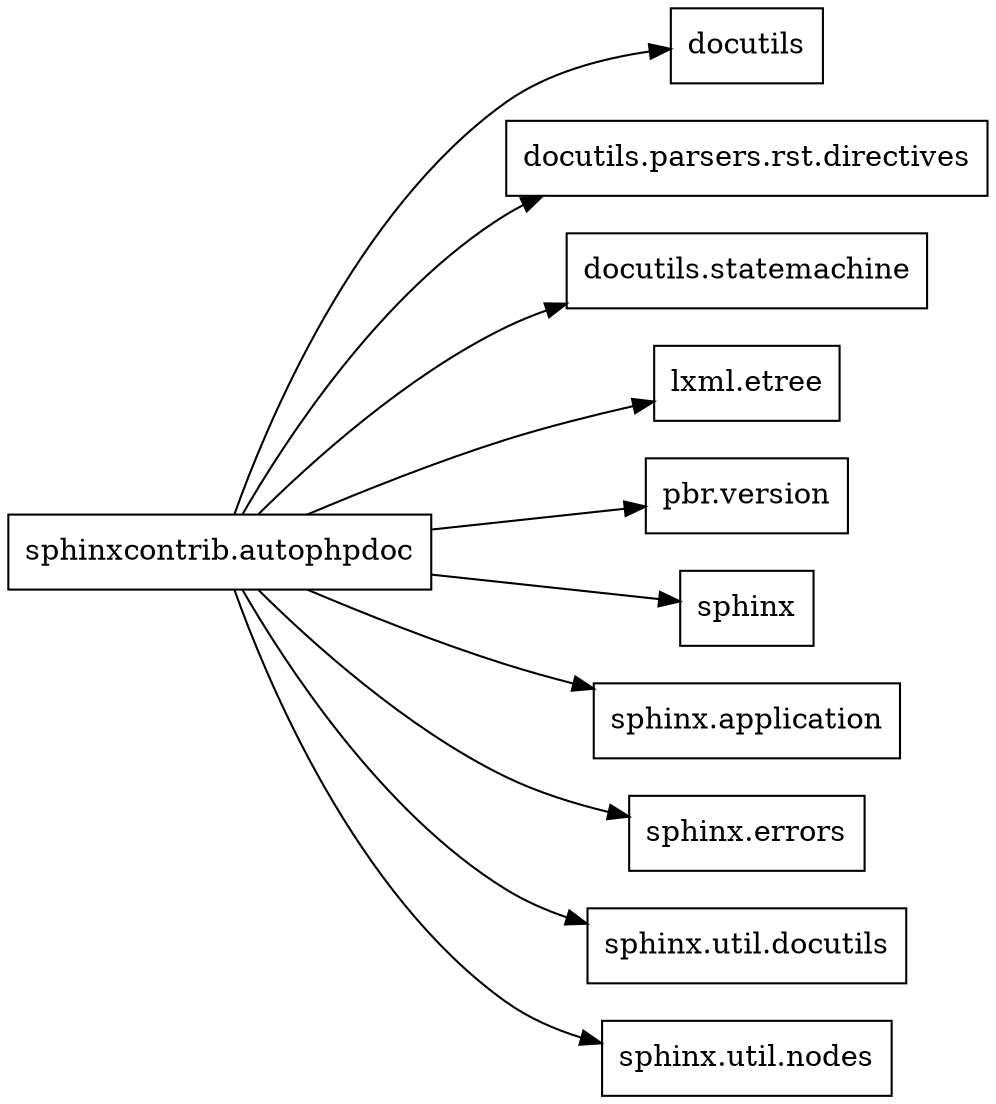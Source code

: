 digraph "pylintgraph" {
rankdir=LR
charset="utf-8"
URL="." node[shape="box"]
"docutils" [];
"sphinxcontrib.autophpdoc" [];
"docutils.parsers.rst.directives" [];
"docutils.statemachine" [];
"lxml.etree" [];
"pbr.version" [];
"sphinx" [];
"sphinx.application" [];
"sphinx.errors" [];
"sphinx.util.docutils" [];
"sphinx.util.nodes" [];
"sphinxcontrib.autophpdoc" -> "docutils" [];
"sphinxcontrib.autophpdoc" -> "docutils.parsers.rst.directives" [];
"sphinxcontrib.autophpdoc" -> "docutils.statemachine" [];
"sphinxcontrib.autophpdoc" -> "lxml.etree" [];
"sphinxcontrib.autophpdoc" -> "pbr.version" [];
"sphinxcontrib.autophpdoc" -> "sphinx" [];
"sphinxcontrib.autophpdoc" -> "sphinx.application" [];
"sphinxcontrib.autophpdoc" -> "sphinx.errors" [];
"sphinxcontrib.autophpdoc" -> "sphinx.util.docutils" [];
"sphinxcontrib.autophpdoc" -> "sphinx.util.nodes" [];
}
